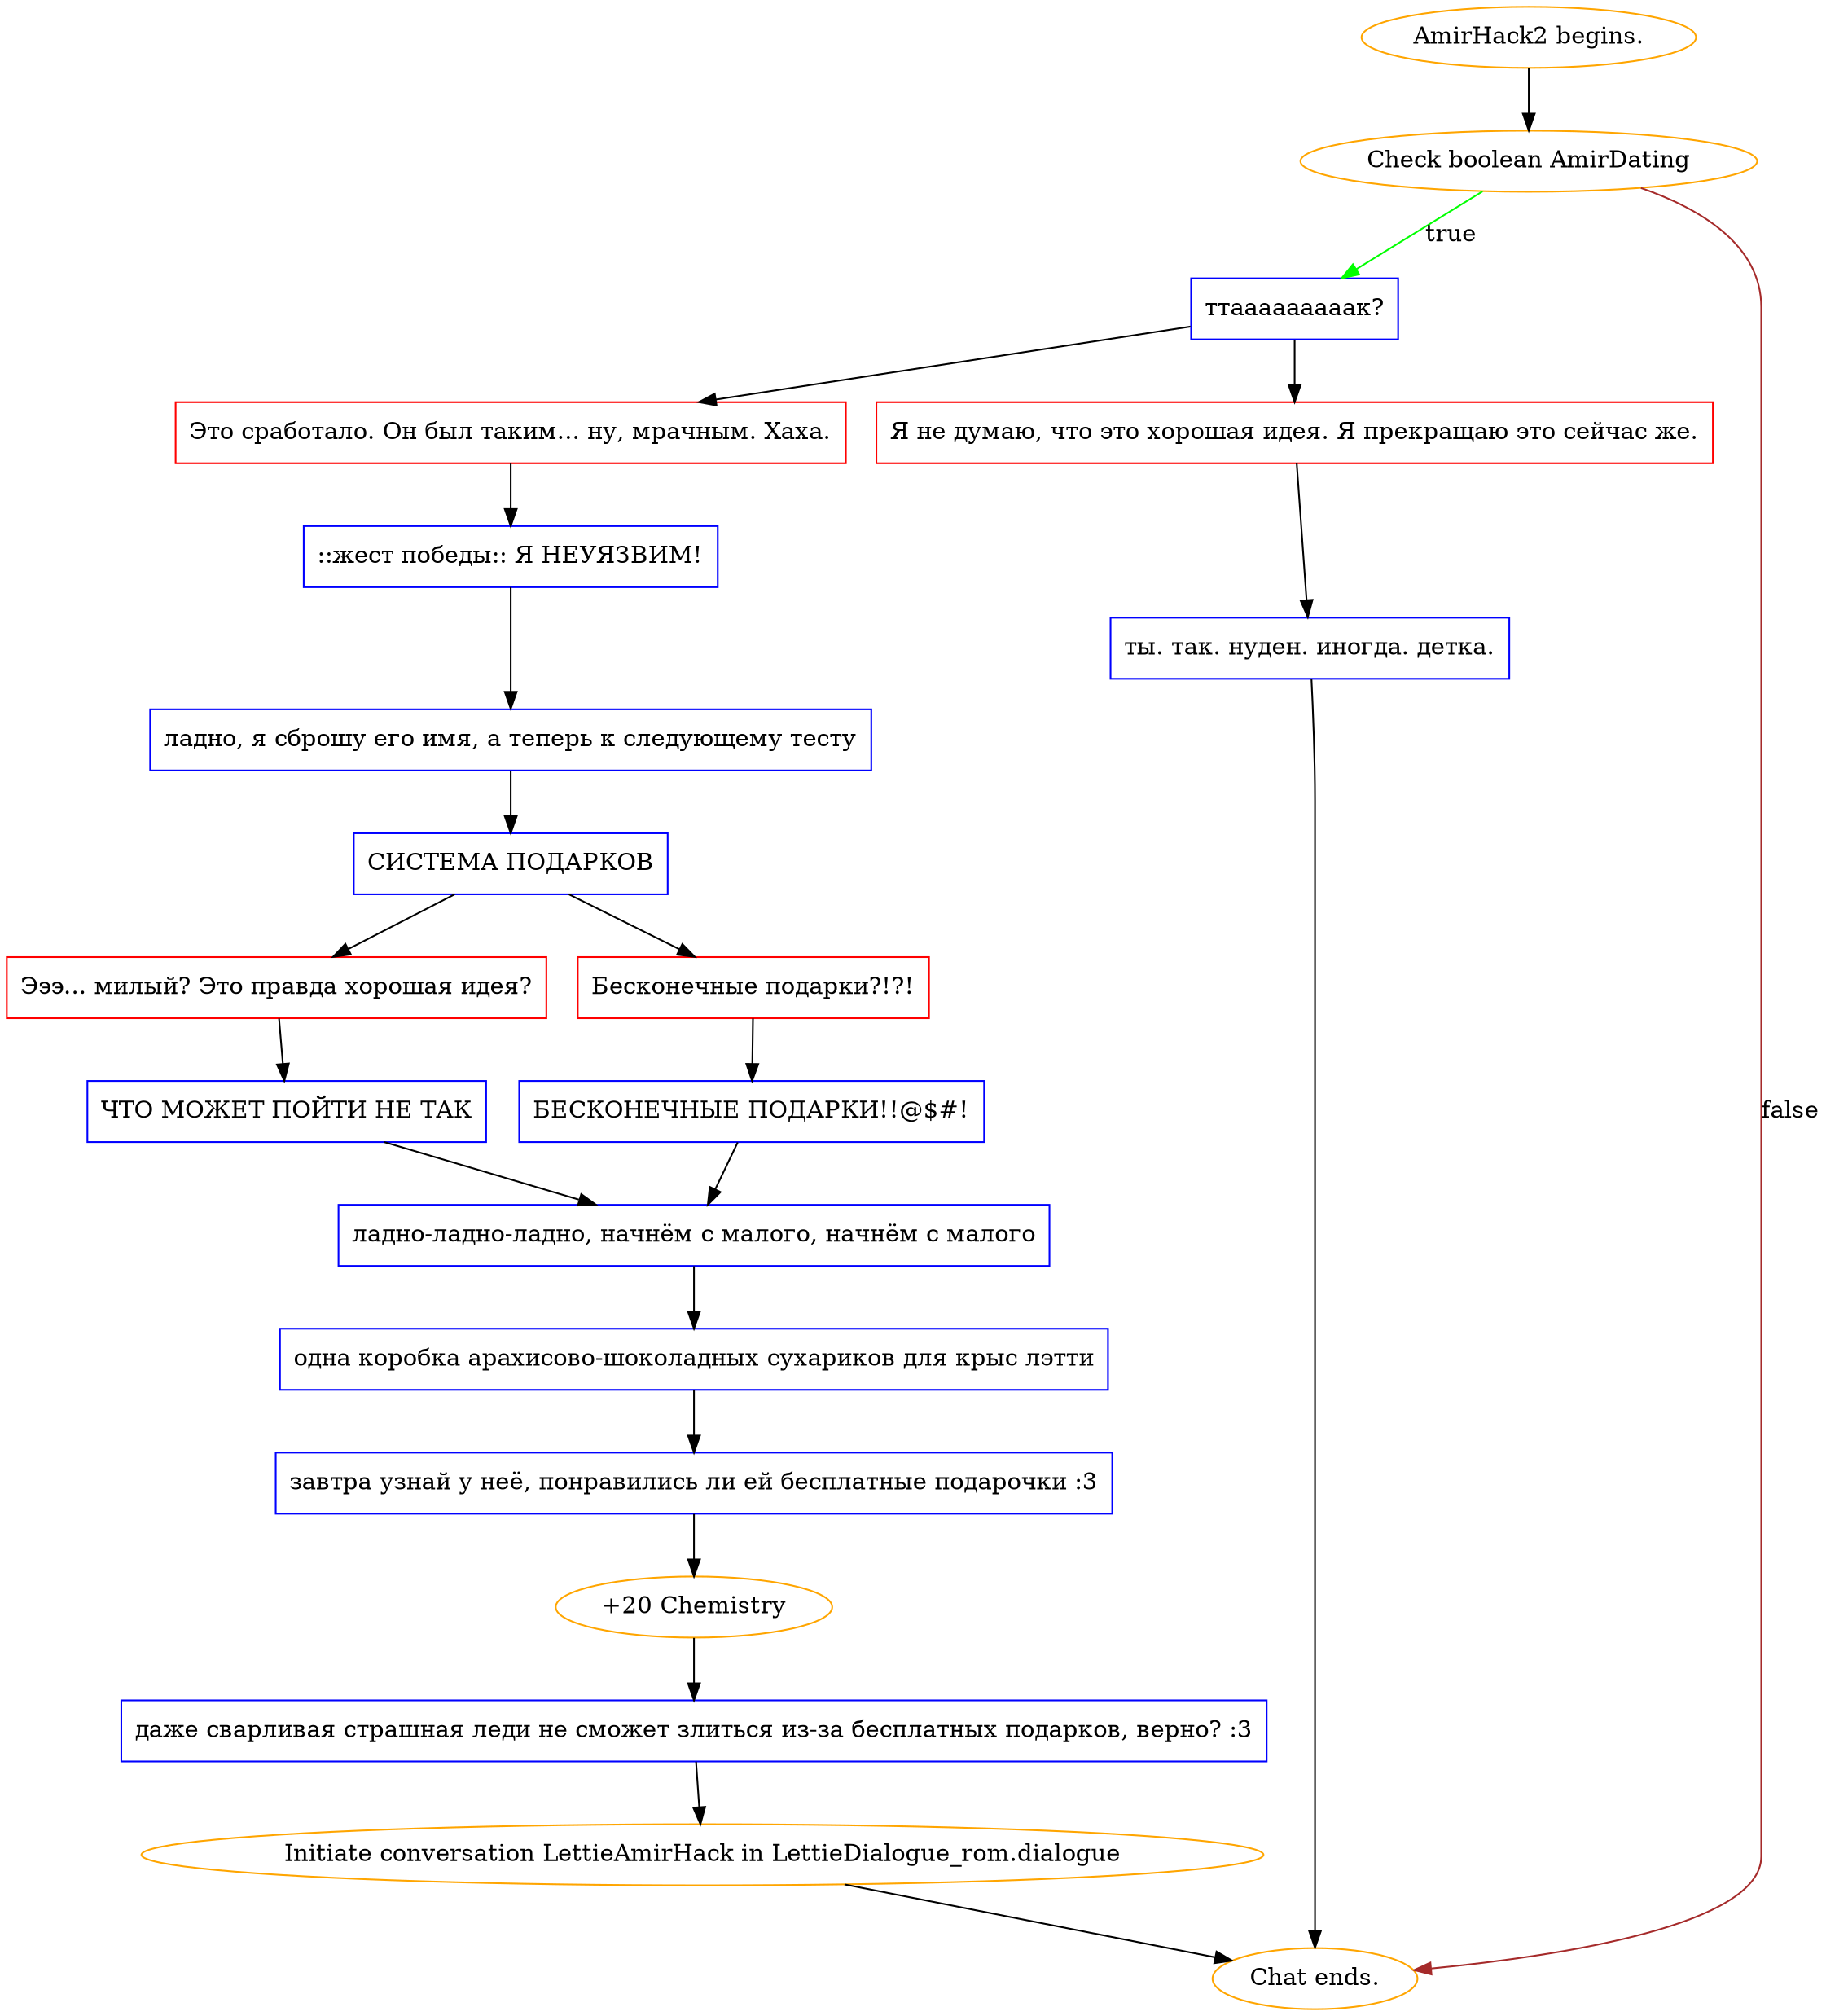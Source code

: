 digraph {
	"AmirHack2 begins." [color=orange];
		"AmirHack2 begins." -> j1974262334;
	j1974262334 [label="Check boolean AmirDating",color=orange];
		j1974262334 -> j3151771654 [label=true,color=green];
		j1974262334 -> "Chat ends." [label=false,color=brown];
	j3151771654 [label="ттааааааааак?",shape=box,color=blue];
		j3151771654 -> j926971606;
		j3151771654 -> j568758063;
	"Chat ends." [color=orange];
	j926971606 [label="Это сработало. Он был таким... ну, мрачным. Хаха.",shape=box,color=red];
		j926971606 -> j220138635;
	j568758063 [label="Я не думаю, что это хорошая идея. Я прекращаю это сейчас же.",shape=box,color=red];
		j568758063 -> j3227120964;
	j220138635 [label="::жест победы:: Я НЕУЯЗВИМ!",shape=box,color=blue];
		j220138635 -> j1854084619;
	j3227120964 [label="ты. так. нуден. иногда. детка.",shape=box,color=blue];
		j3227120964 -> "Chat ends.";
	j1854084619 [label="ладно, я сброшу его имя, а теперь к следующему тесту",shape=box,color=blue];
		j1854084619 -> j3706272681;
	j3706272681 [label="СИСТЕМА ПОДАРКОВ",shape=box,color=blue];
		j3706272681 -> j3011702771;
		j3706272681 -> j1103795911;
	j3011702771 [label="Эээ... милый? Это правда хорошая идея?",shape=box,color=red];
		j3011702771 -> j229365525;
	j1103795911 [label="Бесконечные подарки?!?!",shape=box,color=red];
		j1103795911 -> j3138114243;
	j229365525 [label="ЧТО МОЖЕТ ПОЙТИ НЕ ТАК",shape=box,color=blue];
		j229365525 -> j21432515;
	j3138114243 [label="БЕСКОНЕЧНЫЕ ПОДАРКИ!!@$#!",shape=box,color=blue];
		j3138114243 -> j21432515;
	j21432515 [label="ладно-ладно-ладно, начнём с малого, начнём с малого",shape=box,color=blue];
		j21432515 -> j991299999;
	j991299999 [label="одна коробка арахисово-шоколадных сухариков для крыс лэтти",shape=box,color=blue];
		j991299999 -> j633482426;
	j633482426 [label="завтра узнай у неё, понравились ли ей бесплатные подарочки :3",shape=box,color=blue];
		j633482426 -> j1309860739;
	j1309860739 [label="+20 Chemistry",color=orange];
		j1309860739 -> j2066564061;
	j2066564061 [label="даже сварливая страшная леди не сможет злиться из-за бесплатных подарков, верно? :3",shape=box,color=blue];
		j2066564061 -> "Initiate conversation LettieAmirHack in LettieDialogue_rom.dialogue";
	"Initiate conversation LettieAmirHack in LettieDialogue_rom.dialogue" [label="Initiate conversation LettieAmirHack in LettieDialogue_rom.dialogue",color=orange];
		"Initiate conversation LettieAmirHack in LettieDialogue_rom.dialogue" -> "Chat ends.";
}